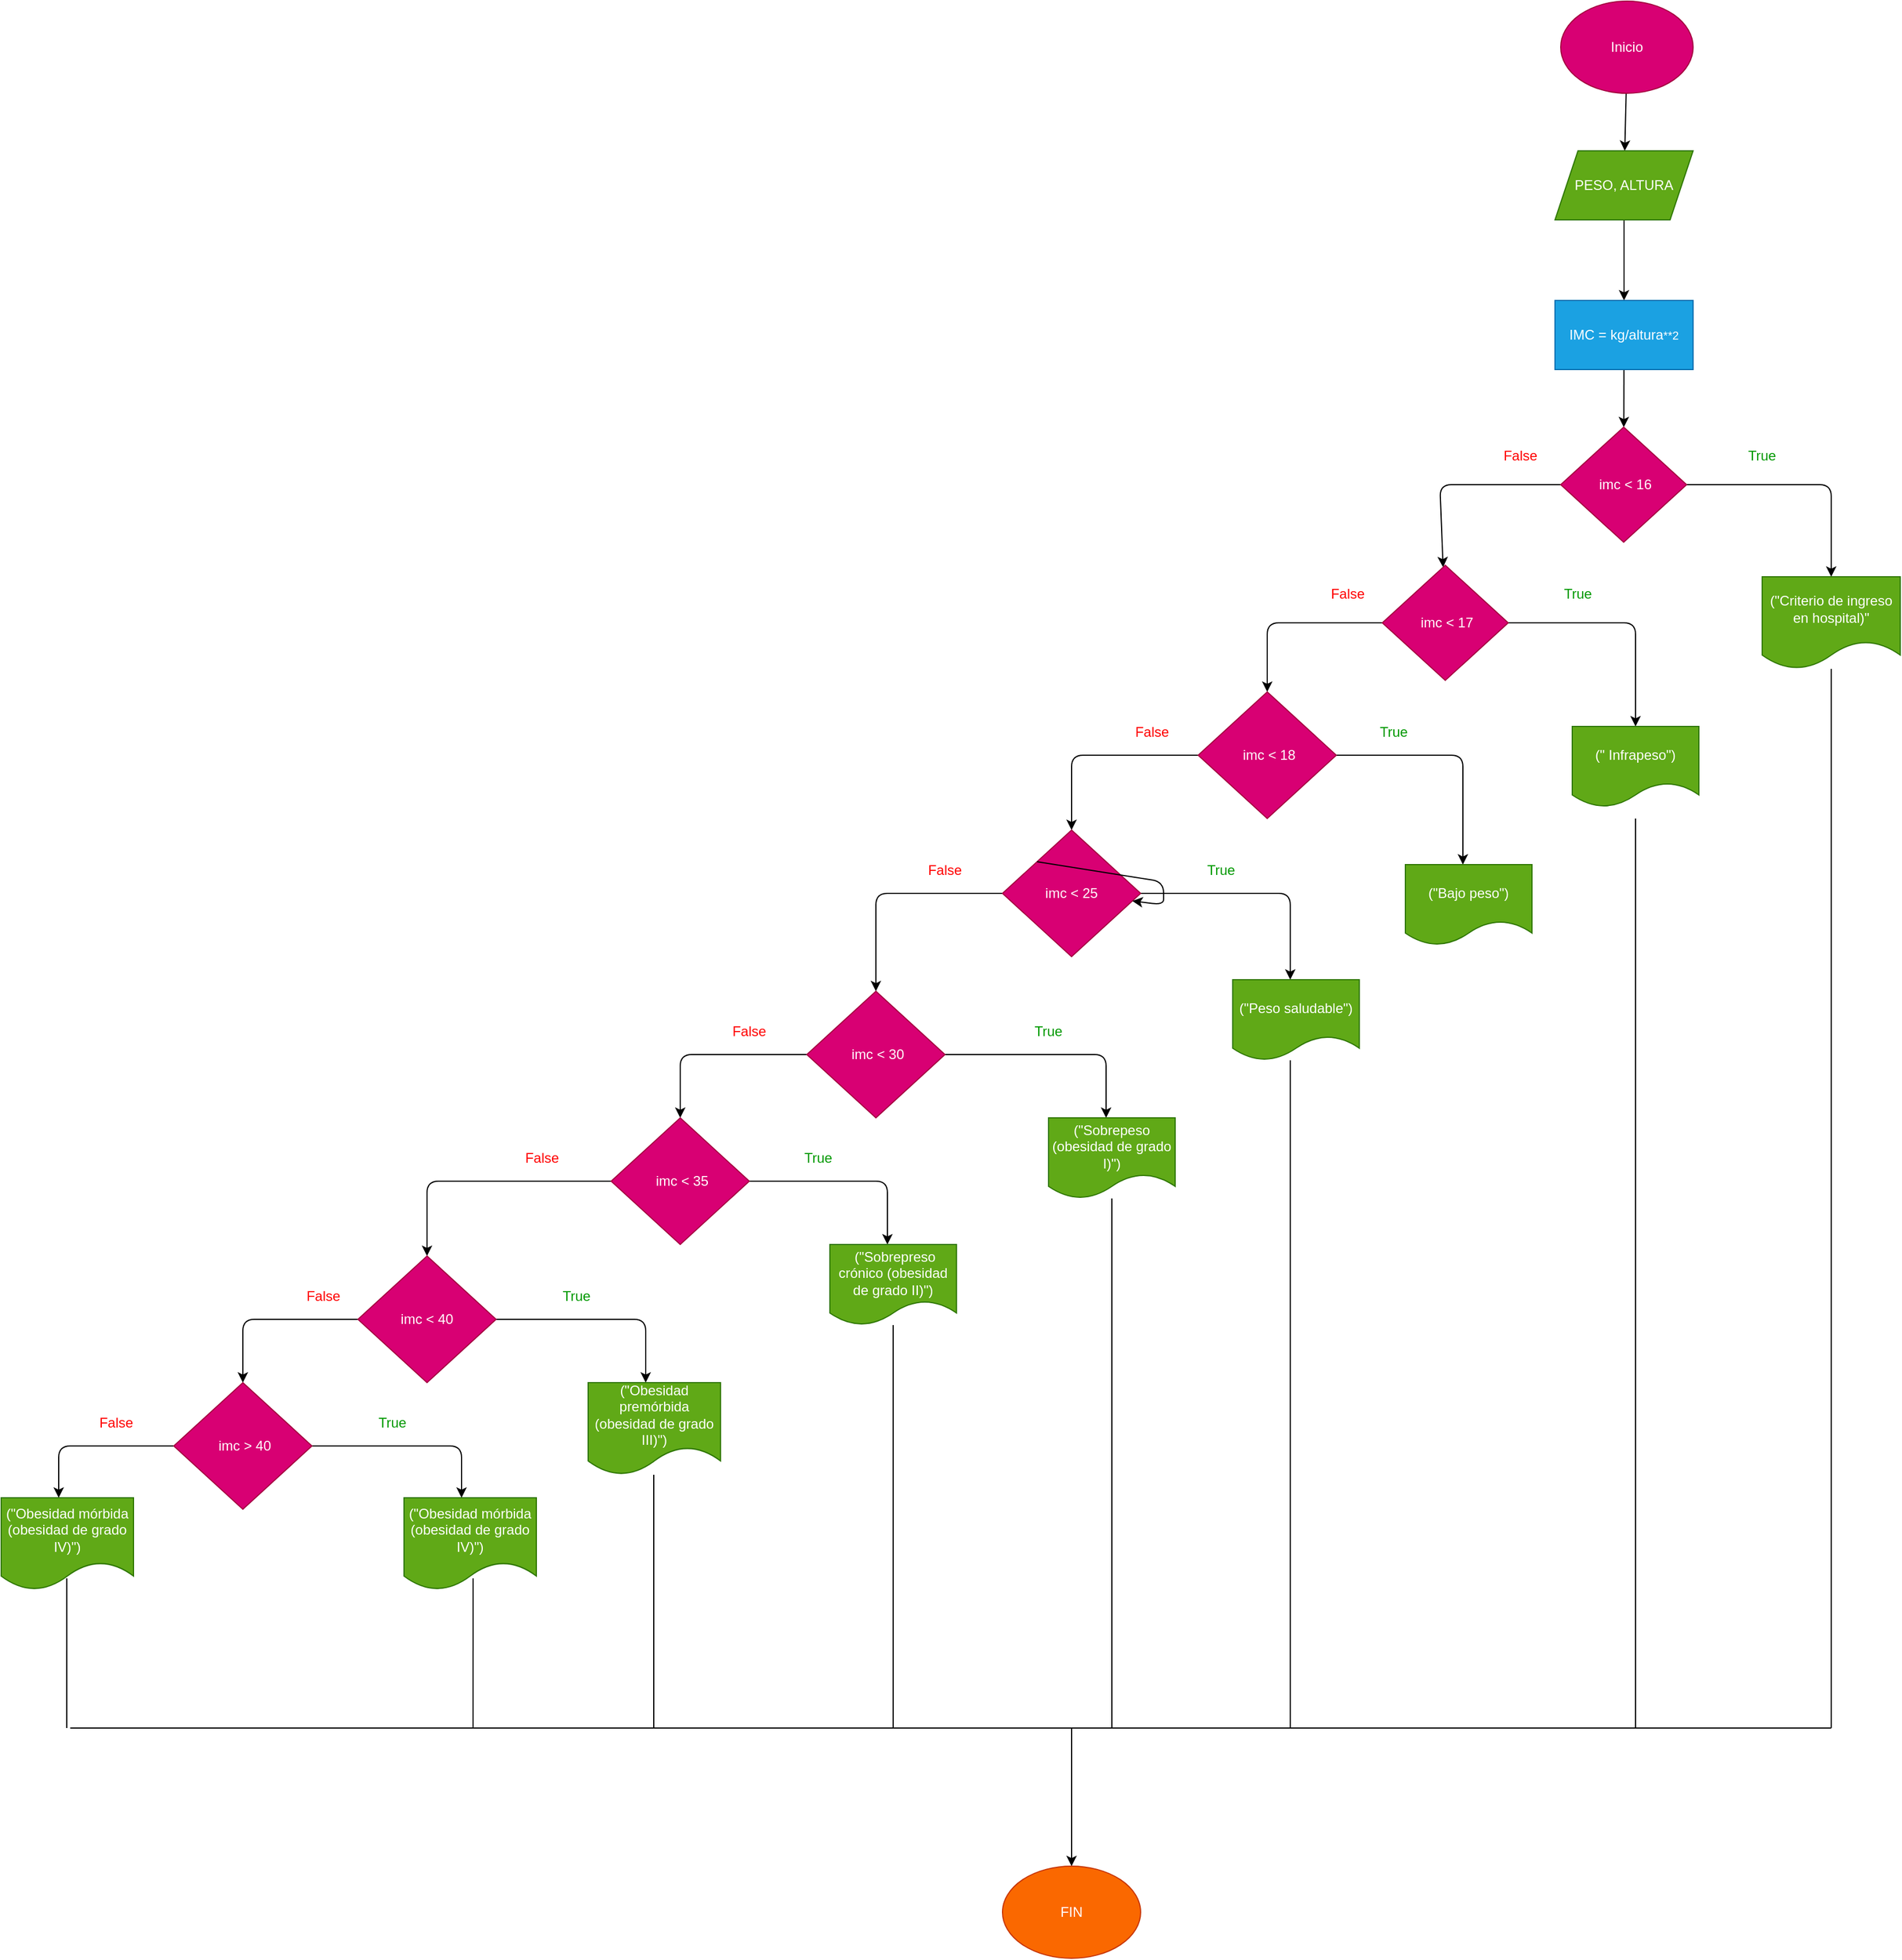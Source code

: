<mxfile>
    <diagram id="DESXNBZHVrx4qjS4EktW" name="Página-1">
        <mxGraphModel dx="2773" dy="543" grid="1" gridSize="10" guides="1" tooltips="1" connect="1" arrows="1" fold="1" page="1" pageScale="1" pageWidth="1169" pageHeight="827" math="0" shadow="0">
            <root>
                <mxCell id="0"/>
                <mxCell id="1" parent="0"/>
                <mxCell id="49" value="" style="edgeStyle=none;html=1;" edge="1" parent="1" source="50" target="52">
                    <mxGeometry relative="1" as="geometry"/>
                </mxCell>
                <mxCell id="50" value="Inicio" style="ellipse;whiteSpace=wrap;html=1;fillColor=#d80073;fontColor=#ffffff;strokeColor=#A50040;" vertex="1" parent="1">
                    <mxGeometry x="1715" y="1130" width="115" height="80" as="geometry"/>
                </mxCell>
                <mxCell id="51" value="" style="edgeStyle=none;html=1;" edge="1" parent="1" source="52" target="54">
                    <mxGeometry relative="1" as="geometry"/>
                </mxCell>
                <mxCell id="52" value="PESO, ALTURA" style="shape=parallelogram;perimeter=parallelogramPerimeter;whiteSpace=wrap;html=1;fixedSize=1;fillColor=#60a917;fontColor=#ffffff;strokeColor=#2D7600;" vertex="1" parent="1">
                    <mxGeometry x="1710" y="1260" width="120" height="60" as="geometry"/>
                </mxCell>
                <mxCell id="53" value="" style="edgeStyle=none;html=1;" edge="1" parent="1" source="54" target="57">
                    <mxGeometry relative="1" as="geometry"/>
                </mxCell>
                <mxCell id="54" value="IMC = kg/altura&lt;span style=&quot;font-size: 10px;&quot;&gt;**2&lt;/span&gt;" style="whiteSpace=wrap;html=1;fillColor=#1ba1e2;fontColor=#ffffff;strokeColor=#006EAF;" vertex="1" parent="1">
                    <mxGeometry x="1710" y="1390" width="120" height="60" as="geometry"/>
                </mxCell>
                <mxCell id="55" value="" style="edgeStyle=none;html=1;" edge="1" parent="1" source="57" target="58">
                    <mxGeometry relative="1" as="geometry">
                        <Array as="points">
                            <mxPoint x="1950" y="1550"/>
                        </Array>
                    </mxGeometry>
                </mxCell>
                <mxCell id="56" value="" style="edgeStyle=none;html=1;" edge="1" parent="1" source="57" target="61">
                    <mxGeometry relative="1" as="geometry">
                        <Array as="points">
                            <mxPoint x="1610" y="1550"/>
                        </Array>
                    </mxGeometry>
                </mxCell>
                <mxCell id="57" value="&amp;nbsp;imc &amp;lt; 16" style="rhombus;whiteSpace=wrap;html=1;fillColor=#d80073;fontColor=#ffffff;strokeColor=#A50040;" vertex="1" parent="1">
                    <mxGeometry x="1715" y="1500" width="109.37" height="100" as="geometry"/>
                </mxCell>
                <mxCell id="58" value="(&quot;Criterio de ingreso en hospital)&quot;" style="shape=document;whiteSpace=wrap;html=1;boundedLbl=1;fillColor=#60a917;fontColor=#ffffff;strokeColor=#2D7600;" vertex="1" parent="1">
                    <mxGeometry x="1890" y="1630" width="120" height="80" as="geometry"/>
                </mxCell>
                <mxCell id="59" value="" style="edgeStyle=none;html=1;" edge="1" parent="1" source="61" target="62">
                    <mxGeometry relative="1" as="geometry">
                        <Array as="points">
                            <mxPoint x="1780" y="1670"/>
                        </Array>
                    </mxGeometry>
                </mxCell>
                <mxCell id="60" style="edgeStyle=none;html=1;entryX=0.5;entryY=0;entryDx=0;entryDy=0;" edge="1" parent="1" source="61">
                    <mxGeometry relative="1" as="geometry">
                        <mxPoint x="1460" y="1730" as="targetPoint"/>
                        <Array as="points">
                            <mxPoint x="1460" y="1670"/>
                            <mxPoint x="1460" y="1700"/>
                        </Array>
                    </mxGeometry>
                </mxCell>
                <mxCell id="61" value="&amp;nbsp;imc &amp;lt; 17" style="rhombus;whiteSpace=wrap;html=1;fillColor=#d80073;fontColor=#ffffff;strokeColor=#A50040;" vertex="1" parent="1">
                    <mxGeometry x="1560" y="1620" width="109.37" height="100" as="geometry"/>
                </mxCell>
                <mxCell id="62" value="(&quot; Infrapeso&quot;)" style="shape=document;whiteSpace=wrap;html=1;boundedLbl=1;fillColor=#60a917;fontColor=#ffffff;strokeColor=#2D7600;" vertex="1" parent="1">
                    <mxGeometry x="1725" y="1760" width="110.01" height="70" as="geometry"/>
                </mxCell>
                <mxCell id="63" style="edgeStyle=none;html=1;fontColor=#FF0000;" edge="1" parent="1" source="65">
                    <mxGeometry relative="1" as="geometry">
                        <mxPoint x="1630" y="1880" as="targetPoint"/>
                        <Array as="points">
                            <mxPoint x="1630" y="1785"/>
                        </Array>
                    </mxGeometry>
                </mxCell>
                <mxCell id="64" style="edgeStyle=none;html=1;fontColor=#FF0000;" edge="1" parent="1" source="65">
                    <mxGeometry relative="1" as="geometry">
                        <mxPoint x="1290" y="1850" as="targetPoint"/>
                        <Array as="points">
                            <mxPoint x="1290" y="1785"/>
                        </Array>
                    </mxGeometry>
                </mxCell>
                <mxCell id="65" value="&lt;span style=&quot;font-weight: normal;&quot;&gt;&amp;nbsp;imc &amp;lt; 18&lt;/span&gt;" style="rhombus;whiteSpace=wrap;html=1;fontStyle=1;fillColor=#d80073;fontColor=#ffffff;strokeColor=#A50040;" vertex="1" parent="1">
                    <mxGeometry x="1400" y="1730" width="120" height="110" as="geometry"/>
                </mxCell>
                <mxCell id="66" value="&lt;span&gt;True&lt;/span&gt;" style="text;html=1;strokeColor=none;fillColor=none;align=center;verticalAlign=middle;whiteSpace=wrap;rounded=0;fontColor=#009900;fontStyle=0" vertex="1" parent="1">
                    <mxGeometry x="1860" y="1510" width="60" height="30" as="geometry"/>
                </mxCell>
                <mxCell id="67" value="&lt;font color=&quot;#ff0000&quot;&gt;False&lt;/font&gt;" style="text;html=1;strokeColor=none;fillColor=none;align=center;verticalAlign=middle;whiteSpace=wrap;rounded=0;fontColor=#009900;" vertex="1" parent="1">
                    <mxGeometry x="1650" y="1510" width="60" height="30" as="geometry"/>
                </mxCell>
                <mxCell id="68" value="&lt;span&gt;True&lt;/span&gt;" style="text;html=1;strokeColor=none;fillColor=none;align=center;verticalAlign=middle;whiteSpace=wrap;rounded=0;fontColor=#009900;fontStyle=0" vertex="1" parent="1">
                    <mxGeometry x="1700" y="1630" width="60" height="30" as="geometry"/>
                </mxCell>
                <mxCell id="69" value="&lt;font color=&quot;#ff0000&quot;&gt;False&lt;/font&gt;" style="text;html=1;strokeColor=none;fillColor=none;align=center;verticalAlign=middle;whiteSpace=wrap;rounded=0;fontColor=#009900;" vertex="1" parent="1">
                    <mxGeometry x="1500" y="1630" width="60" height="30" as="geometry"/>
                </mxCell>
                <mxCell id="70" value="&lt;span&gt;True&lt;/span&gt;" style="text;html=1;strokeColor=none;fillColor=none;align=center;verticalAlign=middle;whiteSpace=wrap;rounded=0;fontColor=#009900;fontStyle=0" vertex="1" parent="1">
                    <mxGeometry x="1540" y="1750" width="60" height="30" as="geometry"/>
                </mxCell>
                <mxCell id="71" value="&lt;font color=&quot;#ff0000&quot;&gt;False&lt;/font&gt;" style="text;html=1;strokeColor=none;fillColor=none;align=center;verticalAlign=middle;whiteSpace=wrap;rounded=0;fontColor=#009900;" vertex="1" parent="1">
                    <mxGeometry x="1330" y="1750" width="60" height="30" as="geometry"/>
                </mxCell>
                <mxCell id="72" value="(&quot;Bajo peso&quot;)" style="shape=document;whiteSpace=wrap;html=1;boundedLbl=1;fillColor=#60a917;fontColor=#ffffff;strokeColor=#2D7600;" vertex="1" parent="1">
                    <mxGeometry x="1580" y="1880" width="110.01" height="70" as="geometry"/>
                </mxCell>
                <mxCell id="73" style="edgeStyle=none;html=1;fontColor=#FF0000;" edge="1" parent="1" source="75">
                    <mxGeometry relative="1" as="geometry">
                        <mxPoint x="1480" y="1980" as="targetPoint"/>
                        <Array as="points">
                            <mxPoint x="1480" y="1905"/>
                        </Array>
                    </mxGeometry>
                </mxCell>
                <mxCell id="74" style="edgeStyle=none;html=1;fontColor=#FF0000;" edge="1" parent="1" source="75">
                    <mxGeometry relative="1" as="geometry">
                        <mxPoint x="1120" y="1990" as="targetPoint"/>
                        <Array as="points">
                            <mxPoint x="1120" y="1905"/>
                        </Array>
                    </mxGeometry>
                </mxCell>
                <mxCell id="75" value="imc &amp;lt; 25" style="rhombus;whiteSpace=wrap;html=1;fillColor=#d80073;fontColor=#ffffff;strokeColor=#A50040;" vertex="1" parent="1">
                    <mxGeometry x="1230" y="1850" width="120" height="110" as="geometry"/>
                </mxCell>
                <mxCell id="76" value="&lt;span&gt;True&lt;/span&gt;" style="text;html=1;strokeColor=none;fillColor=none;align=center;verticalAlign=middle;whiteSpace=wrap;rounded=0;fontColor=#009900;fontStyle=0" vertex="1" parent="1">
                    <mxGeometry x="1390" y="1870" width="60" height="30" as="geometry"/>
                </mxCell>
                <mxCell id="77" value="&lt;font color=&quot;#ff0000&quot;&gt;False&lt;/font&gt;" style="text;html=1;strokeColor=none;fillColor=none;align=center;verticalAlign=middle;whiteSpace=wrap;rounded=0;fontColor=#009900;" vertex="1" parent="1">
                    <mxGeometry x="1150" y="1870" width="60" height="30" as="geometry"/>
                </mxCell>
                <mxCell id="78" value="(&quot;Peso saludable&quot;)" style="shape=document;whiteSpace=wrap;html=1;boundedLbl=1;fillColor=#60a917;fontColor=#ffffff;strokeColor=#2D7600;" vertex="1" parent="1">
                    <mxGeometry x="1429.99" y="1980" width="110.01" height="70" as="geometry"/>
                </mxCell>
                <mxCell id="79" style="edgeStyle=none;html=1;fontColor=#FF0000;" edge="1" parent="1" source="81">
                    <mxGeometry relative="1" as="geometry">
                        <mxPoint x="1320" y="2100" as="targetPoint"/>
                        <Array as="points">
                            <mxPoint x="1320" y="2045"/>
                        </Array>
                    </mxGeometry>
                </mxCell>
                <mxCell id="80" style="edgeStyle=none;html=1;fontColor=#FF0000;" edge="1" parent="1" source="81">
                    <mxGeometry relative="1" as="geometry">
                        <mxPoint x="950" y="2100" as="targetPoint"/>
                        <Array as="points">
                            <mxPoint x="950" y="2045"/>
                        </Array>
                    </mxGeometry>
                </mxCell>
                <mxCell id="81" value="&amp;nbsp;imc &amp;lt; 30" style="rhombus;whiteSpace=wrap;html=1;fillColor=#d80073;fontColor=#ffffff;strokeColor=#A50040;" vertex="1" parent="1">
                    <mxGeometry x="1060" y="1990" width="120" height="110" as="geometry"/>
                </mxCell>
                <mxCell id="82" value="&lt;span&gt;True&lt;/span&gt;" style="text;html=1;strokeColor=none;fillColor=none;align=center;verticalAlign=middle;whiteSpace=wrap;rounded=0;fontColor=#009900;fontStyle=0" vertex="1" parent="1">
                    <mxGeometry x="1240" y="2010" width="60" height="30" as="geometry"/>
                </mxCell>
                <mxCell id="83" value="&lt;font color=&quot;#ff0000&quot;&gt;False&lt;/font&gt;" style="text;html=1;strokeColor=none;fillColor=none;align=center;verticalAlign=middle;whiteSpace=wrap;rounded=0;fontColor=#009900;" vertex="1" parent="1">
                    <mxGeometry x="980" y="2010" width="60" height="30" as="geometry"/>
                </mxCell>
                <mxCell id="84" value="(&quot;Sobrepeso (obesidad de grado I)&quot;)" style="shape=document;whiteSpace=wrap;html=1;boundedLbl=1;fillColor=#60a917;fontColor=#ffffff;strokeColor=#2D7600;" vertex="1" parent="1">
                    <mxGeometry x="1270" y="2100" width="110.01" height="70" as="geometry"/>
                </mxCell>
                <mxCell id="85" style="edgeStyle=none;html=1;fontColor=#FF0000;" edge="1" parent="1" source="87">
                    <mxGeometry relative="1" as="geometry">
                        <mxPoint x="1130" y="2210" as="targetPoint"/>
                        <Array as="points">
                            <mxPoint x="1130" y="2155"/>
                        </Array>
                    </mxGeometry>
                </mxCell>
                <mxCell id="86" style="edgeStyle=none;html=1;fontColor=#FF0000;entryX=0.5;entryY=0;entryDx=0;entryDy=0;" edge="1" parent="1" source="87" target="91">
                    <mxGeometry relative="1" as="geometry">
                        <mxPoint x="730" y="2230" as="targetPoint"/>
                        <Array as="points">
                            <mxPoint x="730" y="2155"/>
                        </Array>
                    </mxGeometry>
                </mxCell>
                <mxCell id="87" value="&amp;nbsp;imc &amp;lt; 35" style="rhombus;whiteSpace=wrap;html=1;fillColor=#d80073;fontColor=#ffffff;strokeColor=#A50040;" vertex="1" parent="1">
                    <mxGeometry x="890" y="2100" width="120" height="110" as="geometry"/>
                </mxCell>
                <mxCell id="88" value="&amp;nbsp;(&quot;Sobrepreso crónico (obesidad de grado II)&quot;)" style="shape=document;whiteSpace=wrap;html=1;boundedLbl=1;fillColor=#60a917;fontColor=#ffffff;strokeColor=#2D7600;" vertex="1" parent="1">
                    <mxGeometry x="1080" y="2210" width="110.01" height="70" as="geometry"/>
                </mxCell>
                <mxCell id="89" style="edgeStyle=none;html=1;fontColor=#FF0000;" edge="1" parent="1" source="91">
                    <mxGeometry relative="1" as="geometry">
                        <mxPoint x="920" y="2330" as="targetPoint"/>
                        <Array as="points">
                            <mxPoint x="920" y="2275"/>
                        </Array>
                    </mxGeometry>
                </mxCell>
                <mxCell id="90" style="edgeStyle=none;html=1;fontColor=#FF0000;" edge="1" parent="1" source="91">
                    <mxGeometry relative="1" as="geometry">
                        <mxPoint x="570" y="2330" as="targetPoint"/>
                        <Array as="points">
                            <mxPoint x="570" y="2275"/>
                        </Array>
                    </mxGeometry>
                </mxCell>
                <mxCell id="91" value="imc &amp;lt; 40" style="rhombus;whiteSpace=wrap;html=1;fillColor=#d80073;fontColor=#ffffff;strokeColor=#A50040;" vertex="1" parent="1">
                    <mxGeometry x="670" y="2220" width="120" height="110" as="geometry"/>
                </mxCell>
                <mxCell id="92" value="(&quot;Obesidad premórbida (obesidad de grado III)&quot;)" style="shape=document;whiteSpace=wrap;html=1;boundedLbl=1;fillColor=#60a917;fontColor=#ffffff;strokeColor=#2D7600;" vertex="1" parent="1">
                    <mxGeometry x="870" y="2330" width="115" height="80" as="geometry"/>
                </mxCell>
                <mxCell id="93" style="edgeStyle=none;html=1;fontColor=#FF0000;" edge="1" parent="1" source="95">
                    <mxGeometry relative="1" as="geometry">
                        <mxPoint x="760" y="2430" as="targetPoint"/>
                        <Array as="points">
                            <mxPoint x="760" y="2385"/>
                        </Array>
                    </mxGeometry>
                </mxCell>
                <mxCell id="94" style="edgeStyle=none;html=1;fontColor=#FF0000;" edge="1" parent="1" source="95">
                    <mxGeometry relative="1" as="geometry">
                        <mxPoint x="410" y="2430" as="targetPoint"/>
                        <Array as="points">
                            <mxPoint x="410" y="2385"/>
                        </Array>
                    </mxGeometry>
                </mxCell>
                <mxCell id="95" value="&amp;nbsp;imc &amp;gt; 40" style="rhombus;whiteSpace=wrap;html=1;fillColor=#d80073;fontColor=#ffffff;strokeColor=#A50040;" vertex="1" parent="1">
                    <mxGeometry x="510" y="2330" width="120" height="110" as="geometry"/>
                </mxCell>
                <mxCell id="96" value="(&quot;Obesidad mórbida (obesidad de grado IV)&quot;)" style="shape=document;whiteSpace=wrap;html=1;boundedLbl=1;fillColor=#60a917;fontColor=#ffffff;strokeColor=#2D7600;" vertex="1" parent="1">
                    <mxGeometry x="710" y="2430" width="115" height="80" as="geometry"/>
                </mxCell>
                <mxCell id="97" value="" style="endArrow=none;html=1;fontColor=#FF0000;entryX=0.522;entryY=0.875;entryDx=0;entryDy=0;entryPerimeter=0;" edge="1" parent="1" target="96">
                    <mxGeometry width="50" height="50" relative="1" as="geometry">
                        <mxPoint x="770" y="2630" as="sourcePoint"/>
                        <mxPoint x="770" y="2580" as="targetPoint"/>
                    </mxGeometry>
                </mxCell>
                <mxCell id="98" value="" style="endArrow=none;html=1;fontColor=#FF0000;" edge="1" parent="1">
                    <mxGeometry width="50" height="50" relative="1" as="geometry">
                        <mxPoint x="927" y="2630" as="sourcePoint"/>
                        <mxPoint x="927" y="2410" as="targetPoint"/>
                    </mxGeometry>
                </mxCell>
                <mxCell id="99" value="" style="endArrow=none;html=1;fontColor=#FF0000;" edge="1" parent="1" target="88">
                    <mxGeometry width="50" height="50" relative="1" as="geometry">
                        <mxPoint x="1135" y="2630" as="sourcePoint"/>
                        <mxPoint x="1134.51" y="2330" as="targetPoint"/>
                    </mxGeometry>
                </mxCell>
                <mxCell id="100" value="" style="endArrow=none;html=1;fontColor=#FF0000;" edge="1" parent="1" target="84">
                    <mxGeometry width="50" height="50" relative="1" as="geometry">
                        <mxPoint x="1325" y="2630" as="sourcePoint"/>
                        <mxPoint x="1320" y="2350" as="targetPoint"/>
                    </mxGeometry>
                </mxCell>
                <mxCell id="101" value="" style="endArrow=none;html=1;fontColor=#FF0000;" edge="1" parent="1">
                    <mxGeometry width="50" height="50" relative="1" as="geometry">
                        <mxPoint x="1480" y="2630" as="sourcePoint"/>
                        <mxPoint x="1480" y="2050" as="targetPoint"/>
                    </mxGeometry>
                </mxCell>
                <mxCell id="102" value="" style="endArrow=none;html=1;fontColor=#FF0000;fillColor=#e3c800;strokeColor=#FFFFFF;" edge="1" parent="1">
                    <mxGeometry width="50" height="50" relative="1" as="geometry">
                        <mxPoint x="1630" y="2630" as="sourcePoint"/>
                        <mxPoint x="1634.5" y="1955" as="targetPoint"/>
                    </mxGeometry>
                </mxCell>
                <mxCell id="103" value="" style="endArrow=none;html=1;fontColor=#FF0000;" edge="1" parent="1">
                    <mxGeometry width="50" height="50" relative="1" as="geometry">
                        <mxPoint x="1780" y="2630" as="sourcePoint"/>
                        <mxPoint x="1780" y="1840" as="targetPoint"/>
                    </mxGeometry>
                </mxCell>
                <mxCell id="104" value="" style="endArrow=none;html=1;fontColor=#FF0000;" edge="1" parent="1" target="58">
                    <mxGeometry width="50" height="50" relative="1" as="geometry">
                        <mxPoint x="1950" y="2630" as="sourcePoint"/>
                        <mxPoint x="1950" y="1720" as="targetPoint"/>
                    </mxGeometry>
                </mxCell>
                <mxCell id="105" value="&lt;span&gt;True&lt;/span&gt;" style="text;html=1;strokeColor=none;fillColor=none;align=center;verticalAlign=middle;whiteSpace=wrap;rounded=0;fontColor=#009900;fontStyle=0" vertex="1" parent="1">
                    <mxGeometry x="1040" y="2120" width="60" height="30" as="geometry"/>
                </mxCell>
                <mxCell id="106" value="&lt;font color=&quot;#ff0000&quot;&gt;False&lt;/font&gt;" style="text;html=1;strokeColor=none;fillColor=none;align=center;verticalAlign=middle;whiteSpace=wrap;rounded=0;fontColor=#009900;" vertex="1" parent="1">
                    <mxGeometry x="800" y="2120" width="60" height="30" as="geometry"/>
                </mxCell>
                <mxCell id="107" value="&lt;span&gt;True&lt;/span&gt;" style="text;html=1;strokeColor=none;fillColor=none;align=center;verticalAlign=middle;whiteSpace=wrap;rounded=0;fontColor=#009900;fontStyle=0" vertex="1" parent="1">
                    <mxGeometry x="830" y="2240" width="60" height="30" as="geometry"/>
                </mxCell>
                <mxCell id="108" value="&lt;font color=&quot;#ff0000&quot;&gt;False&lt;/font&gt;" style="text;html=1;strokeColor=none;fillColor=none;align=center;verticalAlign=middle;whiteSpace=wrap;rounded=0;fontColor=#009900;" vertex="1" parent="1">
                    <mxGeometry x="610" y="2240" width="60" height="30" as="geometry"/>
                </mxCell>
                <mxCell id="109" value="&lt;span&gt;True&lt;/span&gt;" style="text;html=1;strokeColor=none;fillColor=none;align=center;verticalAlign=middle;whiteSpace=wrap;rounded=0;fontColor=#009900;fontStyle=0" vertex="1" parent="1">
                    <mxGeometry x="670" y="2350" width="60" height="30" as="geometry"/>
                </mxCell>
                <mxCell id="110" value="&lt;font color=&quot;#ff0000&quot;&gt;False&lt;/font&gt;" style="text;html=1;strokeColor=none;fillColor=none;align=center;verticalAlign=middle;whiteSpace=wrap;rounded=0;fontColor=#009900;" vertex="1" parent="1">
                    <mxGeometry x="430" y="2350" width="60" height="30" as="geometry"/>
                </mxCell>
                <mxCell id="111" value="(&quot;Obesidad mórbida (obesidad de grado IV)&quot;)" style="shape=document;whiteSpace=wrap;html=1;boundedLbl=1;fillColor=#60a917;fontColor=#ffffff;strokeColor=#2D7600;" vertex="1" parent="1">
                    <mxGeometry x="360" y="2430" width="115" height="80" as="geometry"/>
                </mxCell>
                <mxCell id="112" value="" style="endArrow=none;html=1;fontColor=#FF0000;entryX=0.522;entryY=0.875;entryDx=0;entryDy=0;entryPerimeter=0;" edge="1" parent="1">
                    <mxGeometry width="50" height="50" relative="1" as="geometry">
                        <mxPoint x="417" y="2630" as="sourcePoint"/>
                        <mxPoint x="417.03" y="2500" as="targetPoint"/>
                    </mxGeometry>
                </mxCell>
                <mxCell id="113" value="" style="endArrow=none;html=1;fontColor=#FF0000;" edge="1" parent="1">
                    <mxGeometry width="50" height="50" relative="1" as="geometry">
                        <mxPoint x="420" y="2630" as="sourcePoint"/>
                        <mxPoint x="1950" y="2630" as="targetPoint"/>
                    </mxGeometry>
                </mxCell>
                <mxCell id="114" value="" style="endArrow=classic;html=1;fontColor=#FF0000;" edge="1" parent="1">
                    <mxGeometry width="50" height="50" relative="1" as="geometry">
                        <mxPoint x="1290" y="2630" as="sourcePoint"/>
                        <mxPoint x="1290" y="2750" as="targetPoint"/>
                    </mxGeometry>
                </mxCell>
                <mxCell id="115" value="&lt;font color=&quot;#ffffff&quot;&gt;FIN&lt;br&gt;&lt;/font&gt;" style="ellipse;whiteSpace=wrap;html=1;fontColor=#000000;fillColor=#fa6800;strokeColor=#C73500;" vertex="1" parent="1">
                    <mxGeometry x="1230" y="2750" width="120" height="80" as="geometry"/>
                </mxCell>
                <mxCell id="116" style="edgeStyle=none;html=1;exitX=0;exitY=0;exitDx=0;exitDy=0;" edge="1" parent="1" source="75" target="75">
                    <mxGeometry relative="1" as="geometry"/>
                </mxCell>
            </root>
        </mxGraphModel>
    </diagram>
</mxfile>